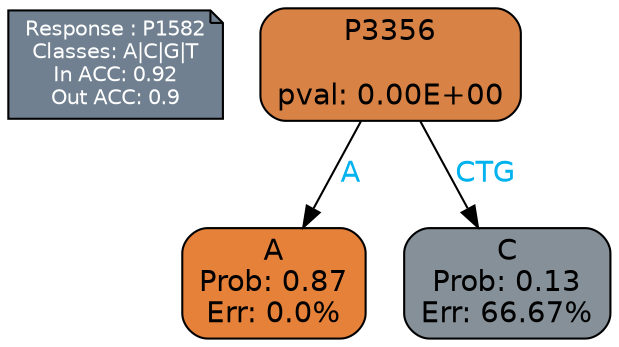 digraph Tree {
node [shape=box, style="filled, rounded", color="black", fontname=helvetica] ;
graph [ranksep=equally, splines=polylines, bgcolor=transparent, dpi=600] ;
edge [fontname=helvetica] ;
LEGEND [label="Response : P1582
Classes: A|C|G|T
In ACC: 0.92
Out ACC: 0.9
",shape=note,align=left,style=filled,fillcolor="slategray",fontcolor="white",fontsize=10];1 [label="P3356

pval: 0.00E+00", fillcolor="#d88245"] ;
2 [label="A
Prob: 0.87
Err: 0.0%", fillcolor="#e58139"] ;
3 [label="C
Prob: 0.13
Err: 66.67%", fillcolor="#859098"] ;
1 -> 2 [label="A",fontcolor=deepskyblue2] ;
1 -> 3 [label="CTG",fontcolor=deepskyblue2] ;
{rank = same; 2;3;}{rank = same; LEGEND;1;}}